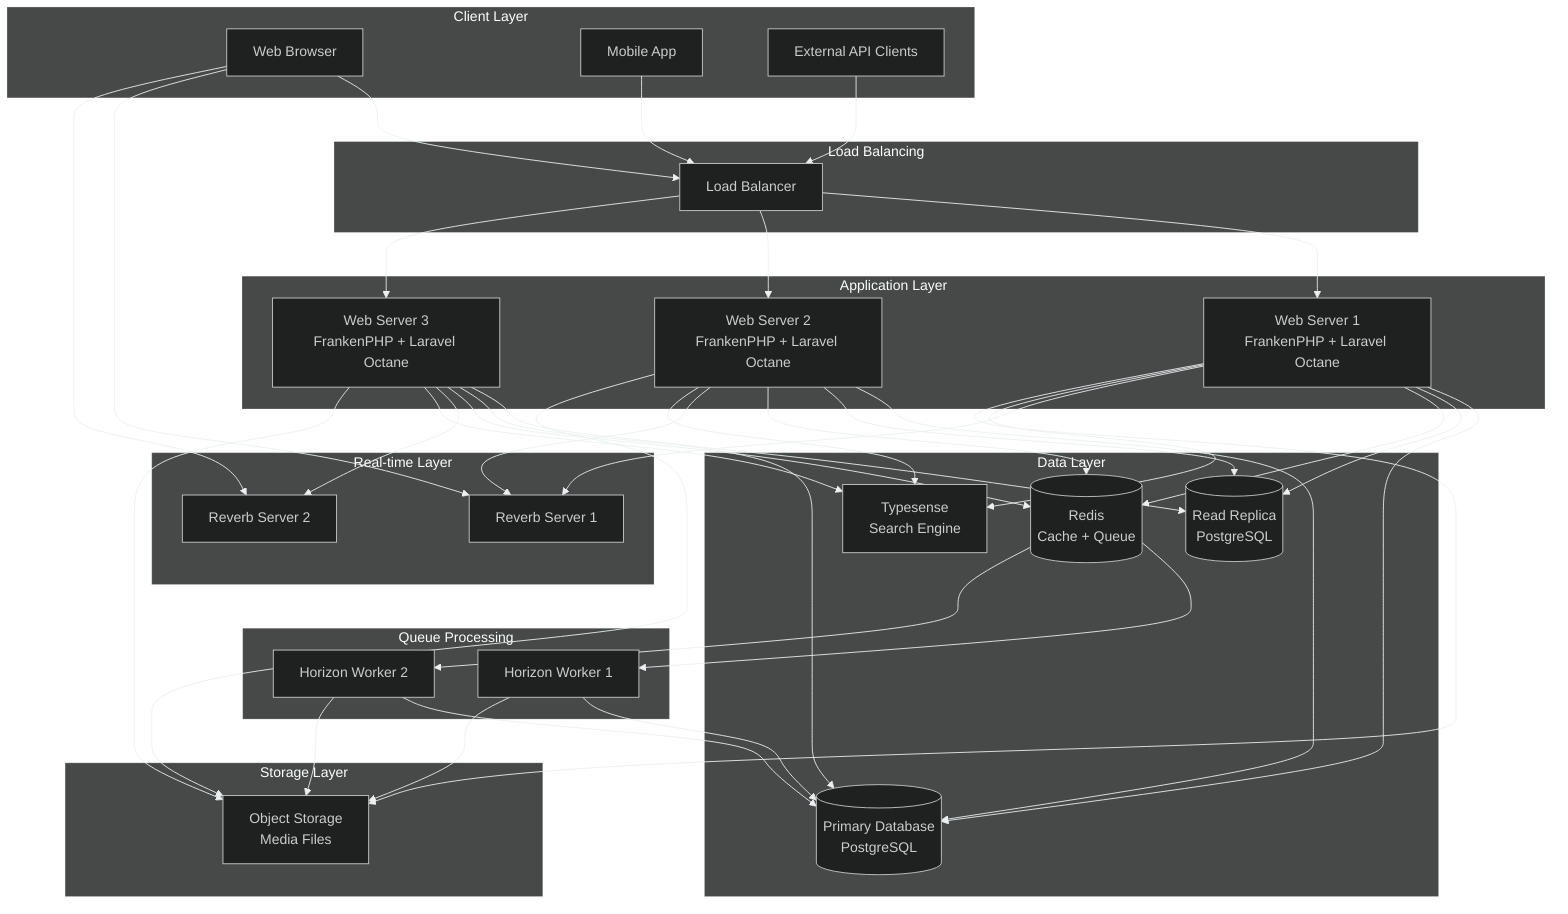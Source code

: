 %%{init: {'theme': 'dark', 'themeVariables': { 'primaryColor': '#2c3e50', 'primaryTextColor': '#ecf0f1', 'primaryBorderColor': '#7f8c8d', 'lineColor': '#ecf0f1', 'secondaryColor': '#34495e', 'tertiaryColor': '#282c34' }}}%%
flowchart TB
    subgraph "Client Layer"
        Browser["Web Browser"]
        MobileApp["Mobile App"]
        ExternalAPI["External API Clients"]
    end

    subgraph "Load Balancing"
        LB["Load Balancer"]
    end

    subgraph "Application Layer"
        WebServer1["Web Server 1<br>FrankenPHP + Laravel Octane"]
        WebServer2["Web Server 2<br>FrankenPHP + Laravel Octane"]
        WebServer3["Web Server 3<br>FrankenPHP + Laravel Octane"]
    end

    subgraph "Queue Processing"
        HorizonWorker1["Horizon Worker 1"]
        HorizonWorker2["Horizon Worker 2"]
    end

    subgraph "Real-time Layer"
        ReverbServer1["Reverb Server 1"]
        ReverbServer2["Reverb Server 2"]
    end

    subgraph "Data Layer"
        PrimaryDB[("Primary Database<br>PostgreSQL")]
        ReadReplica[("Read Replica<br>PostgreSQL")]
        Redis[("Redis<br>Cache + Queue")]
        Typesense["Typesense<br>Search Engine"]
    end

    subgraph "Storage Layer"
        ObjectStorage["Object Storage<br>Media Files"]
    end

    Browser --> LB
    MobileApp --> LB
    ExternalAPI --> LB

    LB --> WebServer1
    LB --> WebServer2
    LB --> WebServer3

    WebServer1 --> PrimaryDB
    WebServer2 --> PrimaryDB
    WebServer3 --> PrimaryDB

    WebServer1 --> ReadReplica
    WebServer2 --> ReadReplica
    WebServer3 --> ReadReplica

    WebServer1 --> Redis
    WebServer2 --> Redis
    WebServer3 --> Redis

    Redis --> HorizonWorker1
    Redis --> HorizonWorker2

    HorizonWorker1 --> PrimaryDB
    HorizonWorker2 --> PrimaryDB

    WebServer1 --> ReverbServer1
    WebServer2 --> ReverbServer1
    WebServer3 --> ReverbServer2

    Browser --> ReverbServer1
    Browser --> ReverbServer2

    WebServer1 --> Typesense
    WebServer2 --> Typesense
    WebServer3 --> Typesense

    WebServer1 --> ObjectStorage
    WebServer2 --> ObjectStorage
    WebServer3 --> ObjectStorage

    HorizonWorker1 --> ObjectStorage
    HorizonWorker2 --> ObjectStorage